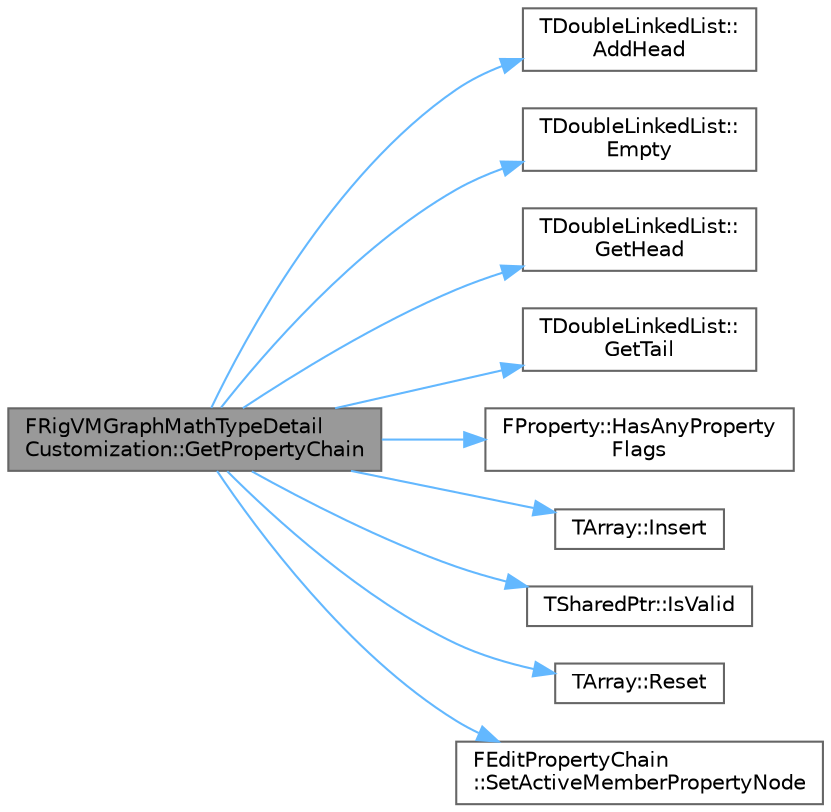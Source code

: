 digraph "FRigVMGraphMathTypeDetailCustomization::GetPropertyChain"
{
 // INTERACTIVE_SVG=YES
 // LATEX_PDF_SIZE
  bgcolor="transparent";
  edge [fontname=Helvetica,fontsize=10,labelfontname=Helvetica,labelfontsize=10];
  node [fontname=Helvetica,fontsize=10,shape=box,height=0.2,width=0.4];
  rankdir="LR";
  Node1 [id="Node000001",label="FRigVMGraphMathTypeDetail\lCustomization::GetPropertyChain",height=0.2,width=0.4,color="gray40", fillcolor="grey60", style="filled", fontcolor="black",tooltip=" "];
  Node1 -> Node2 [id="edge1_Node000001_Node000002",color="steelblue1",style="solid",tooltip=" "];
  Node2 [id="Node000002",label="TDoubleLinkedList::\lAddHead",height=0.2,width=0.4,color="grey40", fillcolor="white", style="filled",URL="$d4/d9e/classTDoubleLinkedList.html#ac5db75137351b3b29f4453b68b96482a",tooltip="Add the specified value to the beginning of the list, making that value the new head of the list."];
  Node1 -> Node3 [id="edge2_Node000001_Node000003",color="steelblue1",style="solid",tooltip=" "];
  Node3 [id="Node000003",label="TDoubleLinkedList::\lEmpty",height=0.2,width=0.4,color="grey40", fillcolor="white", style="filled",URL="$d4/d9e/classTDoubleLinkedList.html#a7d91dc0d2ddc77379a03fcd21aab4b66",tooltip="Removes all nodes from the list."];
  Node1 -> Node4 [id="edge3_Node000001_Node000004",color="steelblue1",style="solid",tooltip=" "];
  Node4 [id="Node000004",label="TDoubleLinkedList::\lGetHead",height=0.2,width=0.4,color="grey40", fillcolor="white", style="filled",URL="$d4/d9e/classTDoubleLinkedList.html#a36d59ecd7ae12e528347290495124fef",tooltip="Returns the node at the head of the list."];
  Node1 -> Node5 [id="edge4_Node000001_Node000005",color="steelblue1",style="solid",tooltip=" "];
  Node5 [id="Node000005",label="TDoubleLinkedList::\lGetTail",height=0.2,width=0.4,color="grey40", fillcolor="white", style="filled",URL="$d4/d9e/classTDoubleLinkedList.html#a441ad13844402fa758edf3f0957800b7",tooltip="Returns the node at the end of the list."];
  Node1 -> Node6 [id="edge5_Node000001_Node000006",color="steelblue1",style="solid",tooltip=" "];
  Node6 [id="Node000006",label="FProperty::HasAnyProperty\lFlags",height=0.2,width=0.4,color="grey40", fillcolor="white", style="filled",URL="$d9/dbc/classFProperty.html#a6f82a6b6e805f4b789b34026642ab3fd",tooltip="Used to safely check whether any of the passed in flags are set."];
  Node1 -> Node7 [id="edge6_Node000001_Node000007",color="steelblue1",style="solid",tooltip=" "];
  Node7 [id="Node000007",label="TArray::Insert",height=0.2,width=0.4,color="grey40", fillcolor="white", style="filled",URL="$d4/d52/classTArray.html#ae13e9368bed0c878a7ef9f49d7748685",tooltip="Inserts given elements into the array at given location."];
  Node1 -> Node8 [id="edge7_Node000001_Node000008",color="steelblue1",style="solid",tooltip=" "];
  Node8 [id="Node000008",label="TSharedPtr::IsValid",height=0.2,width=0.4,color="grey40", fillcolor="white", style="filled",URL="$d8/d2f/classTSharedPtr.html#acb5f7d3a359aaafcebe24b6b19882ad3",tooltip="Checks to see if this shared pointer is actually pointing to an object."];
  Node1 -> Node9 [id="edge8_Node000001_Node000009",color="steelblue1",style="solid",tooltip=" "];
  Node9 [id="Node000009",label="TArray::Reset",height=0.2,width=0.4,color="grey40", fillcolor="white", style="filled",URL="$d4/d52/classTArray.html#a246ab624b720b01fd83764700aab8cf9",tooltip="Same as empty, but doesn't change memory allocations, unless the new size is larger than the current ..."];
  Node1 -> Node10 [id="edge9_Node000001_Node000010",color="steelblue1",style="solid",tooltip=" "];
  Node10 [id="Node000010",label="FEditPropertyChain\l::SetActiveMemberPropertyNode",height=0.2,width=0.4,color="grey40", fillcolor="white", style="filled",URL="$d9/dc2/classFEditPropertyChain.html#a0149a9408624c0b5d828eb75dd5da855",tooltip="Sets the ActiveMemberPropertyNode to the node associated with the property specified."];
}
